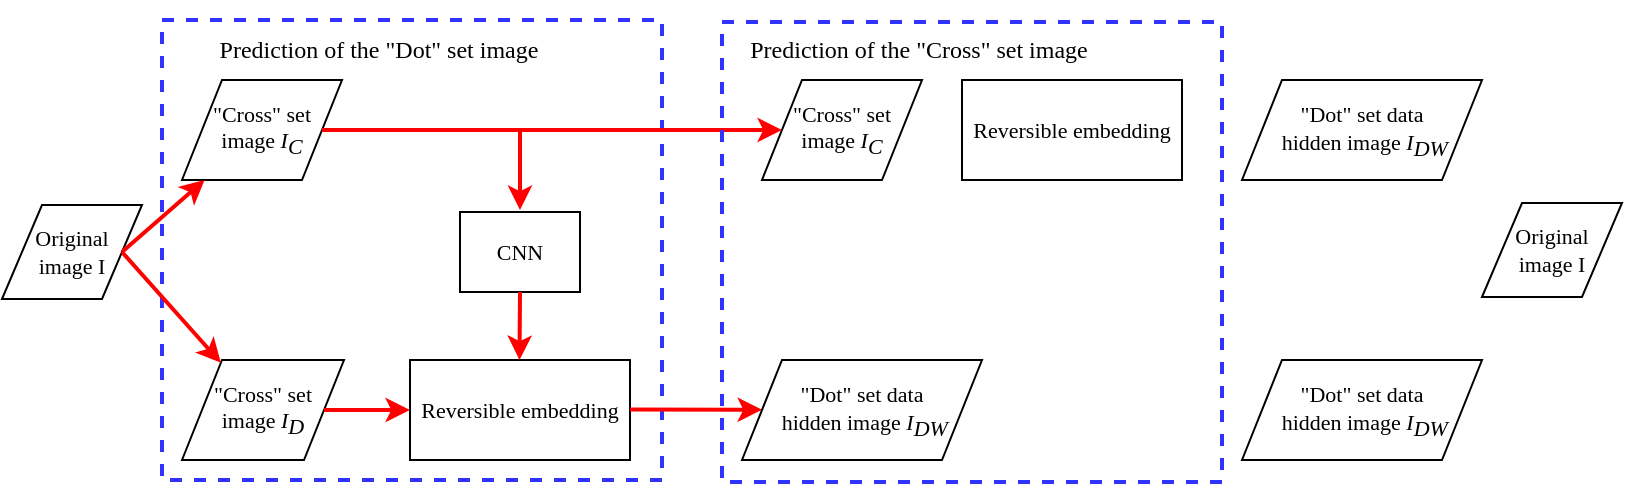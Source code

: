<mxfile version="15.9.4" type="github">
  <diagram id="2LI3dkZsDLi3Qtf23H4-" name="Page-1">
    <mxGraphModel dx="946" dy="588" grid="1" gridSize="10" guides="1" tooltips="1" connect="1" arrows="1" fold="1" page="1" pageScale="1" pageWidth="827" pageHeight="1169" math="0" shadow="0">
      <root>
        <mxCell id="0" />
        <mxCell id="1" parent="0" />
        <mxCell id="iFuCHvqGLGAlYTTW33Xn-4" value="&lt;font style=&quot;font-size: 11px;&quot;&gt;Original &lt;br style=&quot;font-size: 11px;&quot;&gt;image I&lt;/font&gt;" style="shape=parallelogram;perimeter=parallelogramPerimeter;whiteSpace=wrap;html=1;fixedSize=1;sketch=0;fontFamily=Times New Roman;fontSize=11;fontColor=#000000;strokeColor=#000000;strokeWidth=1;fillColor=#FFFFFF;" vertex="1" parent="1">
          <mxGeometry x="100" y="142.5" width="70" height="47" as="geometry" />
        </mxCell>
        <mxCell id="iFuCHvqGLGAlYTTW33Xn-5" value="&lt;font style=&quot;font-size: 11px&quot;&gt;&quot;Cross&quot; set &lt;br&gt;image &lt;i style=&quot;font-size: 11px&quot;&gt;I&lt;sub style=&quot;font-size: 11px&quot;&gt;C&lt;/sub&gt;&lt;/i&gt;&lt;/font&gt;" style="shape=parallelogram;perimeter=parallelogramPerimeter;whiteSpace=wrap;html=1;fixedSize=1;sketch=0;fontFamily=Times New Roman;fontSize=11;fontColor=#000000;strokeColor=#000000;strokeWidth=1;fillColor=#FFFFFF;" vertex="1" parent="1">
          <mxGeometry x="190" y="80" width="80" height="50" as="geometry" />
        </mxCell>
        <mxCell id="iFuCHvqGLGAlYTTW33Xn-6" value="&lt;font style=&quot;font-size: 11px&quot;&gt;&quot;Cross&quot; set &lt;br&gt;image &lt;i style=&quot;font-size: 11px&quot;&gt;I&lt;sub style=&quot;font-size: 11px&quot;&gt;D&lt;/sub&gt;&lt;/i&gt;&lt;/font&gt;" style="shape=parallelogram;perimeter=parallelogramPerimeter;whiteSpace=wrap;html=1;fixedSize=1;sketch=0;fontFamily=Times New Roman;fontSize=11;fontColor=#000000;strokeColor=#000000;strokeWidth=1;fillColor=#FFFFFF;" vertex="1" parent="1">
          <mxGeometry x="190" y="220" width="81" height="50" as="geometry" />
        </mxCell>
        <mxCell id="iFuCHvqGLGAlYTTW33Xn-9" value="CNN" style="rounded=0;whiteSpace=wrap;html=1;sketch=0;fontFamily=Times New Roman;fontSize=11;fontColor=#000000;strokeColor=#000000;strokeWidth=1;fillColor=#FFFFFF;" vertex="1" parent="1">
          <mxGeometry x="329" y="146" width="60" height="40" as="geometry" />
        </mxCell>
        <mxCell id="iFuCHvqGLGAlYTTW33Xn-10" value="Reversible embedding" style="rounded=0;whiteSpace=wrap;html=1;sketch=0;fontFamily=Times New Roman;fontSize=11;fontColor=#000000;strokeColor=#000000;strokeWidth=1;fillColor=#FFFFFF;" vertex="1" parent="1">
          <mxGeometry x="304" y="220" width="110" height="50" as="geometry" />
        </mxCell>
        <mxCell id="iFuCHvqGLGAlYTTW33Xn-11" value="&lt;h1&gt;&lt;br&gt;&lt;/h1&gt;" style="text;html=1;strokeColor=#3333FF;fillColor=none;spacing=5;spacingTop=-20;whiteSpace=wrap;overflow=hidden;rounded=0;sketch=0;fontFamily=Times New Roman;fontSize=16;fontColor=#000000;dashed=1;strokeWidth=2;" vertex="1" parent="1">
          <mxGeometry x="180" y="50" width="250" height="230" as="geometry" />
        </mxCell>
        <mxCell id="iFuCHvqGLGAlYTTW33Xn-12" value="Prediction of the &quot;Dot&quot; set image&amp;nbsp;" style="text;html=1;strokeColor=none;fillColor=none;align=center;verticalAlign=middle;whiteSpace=wrap;rounded=0;dashed=1;sketch=0;fontFamily=Times New Roman;fontSize=12;fontColor=#000000;" vertex="1" parent="1">
          <mxGeometry x="190" y="50" width="200" height="30" as="geometry" />
        </mxCell>
        <mxCell id="iFuCHvqGLGAlYTTW33Xn-13" value="" style="endArrow=classic;html=1;rounded=0;fontFamily=Times New Roman;fontSize=16;fontColor=#000000;strokeColor=#FF0000;strokeWidth=2;exitX=1;exitY=0.5;exitDx=0;exitDy=0;" edge="1" parent="1" source="iFuCHvqGLGAlYTTW33Xn-4" target="iFuCHvqGLGAlYTTW33Xn-5">
          <mxGeometry width="50" height="50" relative="1" as="geometry">
            <mxPoint x="120" y="186" as="sourcePoint" />
            <mxPoint x="170" y="130" as="targetPoint" />
          </mxGeometry>
        </mxCell>
        <mxCell id="iFuCHvqGLGAlYTTW33Xn-15" value="" style="endArrow=classic;html=1;rounded=0;fontFamily=Times New Roman;fontSize=16;fontColor=#000000;strokeColor=#FF0000;strokeWidth=2;exitX=1;exitY=0.5;exitDx=0;exitDy=0;" edge="1" parent="1" source="iFuCHvqGLGAlYTTW33Xn-4" target="iFuCHvqGLGAlYTTW33Xn-6">
          <mxGeometry width="50" height="50" relative="1" as="geometry">
            <mxPoint x="120" y="180" as="sourcePoint" />
            <mxPoint x="430" y="280" as="targetPoint" />
          </mxGeometry>
        </mxCell>
        <mxCell id="iFuCHvqGLGAlYTTW33Xn-17" value="" style="endArrow=classic;html=1;rounded=0;fontFamily=Times New Roman;fontSize=16;fontColor=#000000;strokeColor=#FF0000;strokeWidth=2;exitX=1;exitY=0.5;exitDx=0;exitDy=0;entryX=0;entryY=0.5;entryDx=0;entryDy=0;" edge="1" parent="1" source="iFuCHvqGLGAlYTTW33Xn-6" target="iFuCHvqGLGAlYTTW33Xn-10">
          <mxGeometry width="50" height="50" relative="1" as="geometry">
            <mxPoint x="380" y="330" as="sourcePoint" />
            <mxPoint x="430" y="280" as="targetPoint" />
          </mxGeometry>
        </mxCell>
        <mxCell id="iFuCHvqGLGAlYTTW33Xn-18" value="&lt;font style=&quot;font-size: 11px&quot;&gt;&quot;Cross&quot; set &lt;br&gt;image &lt;i style=&quot;font-size: 11px&quot;&gt;I&lt;sub style=&quot;font-size: 11px&quot;&gt;C&lt;/sub&gt;&lt;/i&gt;&lt;/font&gt;" style="shape=parallelogram;perimeter=parallelogramPerimeter;whiteSpace=wrap;html=1;fixedSize=1;sketch=0;fontFamily=Times New Roman;fontSize=11;fontColor=#000000;strokeColor=#000000;strokeWidth=1;fillColor=#FFFFFF;" vertex="1" parent="1">
          <mxGeometry x="480" y="80" width="80" height="50" as="geometry" />
        </mxCell>
        <mxCell id="iFuCHvqGLGAlYTTW33Xn-19" value="" style="endArrow=classic;html=1;rounded=0;fontFamily=Times New Roman;fontSize=16;fontColor=#000000;strokeColor=#FF0000;strokeWidth=2;exitX=1;exitY=0.5;exitDx=0;exitDy=0;entryX=0;entryY=0.5;entryDx=0;entryDy=0;" edge="1" parent="1" source="iFuCHvqGLGAlYTTW33Xn-5" target="iFuCHvqGLGAlYTTW33Xn-18">
          <mxGeometry width="50" height="50" relative="1" as="geometry">
            <mxPoint x="380" y="330" as="sourcePoint" />
            <mxPoint x="460" y="100" as="targetPoint" />
          </mxGeometry>
        </mxCell>
        <mxCell id="iFuCHvqGLGAlYTTW33Xn-20" value="" style="endArrow=classic;html=1;rounded=0;fontFamily=Times New Roman;fontSize=16;fontColor=#000000;strokeColor=#FF0000;strokeWidth=2;" edge="1" parent="1">
          <mxGeometry width="50" height="50" relative="1" as="geometry">
            <mxPoint x="359" y="105" as="sourcePoint" />
            <mxPoint x="359" y="145" as="targetPoint" />
          </mxGeometry>
        </mxCell>
        <mxCell id="iFuCHvqGLGAlYTTW33Xn-21" value="" style="endArrow=classic;html=1;rounded=0;fontFamily=Times New Roman;fontSize=16;fontColor=#000000;strokeColor=#FF0000;strokeWidth=2;exitX=0.5;exitY=1;exitDx=0;exitDy=0;" edge="1" parent="1" source="iFuCHvqGLGAlYTTW33Xn-9">
          <mxGeometry width="50" height="50" relative="1" as="geometry">
            <mxPoint x="359" y="190" as="sourcePoint" />
            <mxPoint x="358.75" y="220" as="targetPoint" />
          </mxGeometry>
        </mxCell>
        <mxCell id="iFuCHvqGLGAlYTTW33Xn-22" value="" style="endArrow=classic;html=1;rounded=0;fontFamily=Times New Roman;fontSize=16;fontColor=#000000;strokeColor=#FF0000;strokeWidth=2;exitX=1;exitY=0.5;exitDx=0;exitDy=0;" edge="1" parent="1" target="iFuCHvqGLGAlYTTW33Xn-23">
          <mxGeometry width="50" height="50" relative="1" as="geometry">
            <mxPoint x="414" y="244.75" as="sourcePoint" />
            <mxPoint x="457" y="244.75" as="targetPoint" />
          </mxGeometry>
        </mxCell>
        <mxCell id="iFuCHvqGLGAlYTTW33Xn-23" value="&lt;font style=&quot;font-size: 11px; line-height: 1;&quot;&gt;&quot;Dot&quot; set data&lt;br style=&quot;font-size: 11px;&quot;&gt;&amp;nbsp;hidden image &lt;i style=&quot;font-size: 11px;&quot;&gt;I&lt;sub style=&quot;font-size: 11px;&quot;&gt;DW&lt;/sub&gt;&lt;/i&gt;&lt;/font&gt;" style="shape=parallelogram;perimeter=parallelogramPerimeter;whiteSpace=wrap;html=1;fixedSize=1;sketch=0;fontFamily=Times New Roman;fontSize=11;fontColor=#000000;strokeColor=#000000;strokeWidth=1;fillColor=#FFFFFF;" vertex="1" parent="1">
          <mxGeometry x="470" y="220" width="120" height="50" as="geometry" />
        </mxCell>
        <mxCell id="iFuCHvqGLGAlYTTW33Xn-24" value="&lt;h1&gt;&lt;br&gt;&lt;/h1&gt;" style="text;html=1;strokeColor=#3333FF;fillColor=none;spacing=5;spacingTop=-20;whiteSpace=wrap;overflow=hidden;rounded=0;sketch=0;fontFamily=Times New Roman;fontSize=16;fontColor=#000000;dashed=1;strokeWidth=2;" vertex="1" parent="1">
          <mxGeometry x="460" y="51" width="250" height="230" as="geometry" />
        </mxCell>
        <mxCell id="iFuCHvqGLGAlYTTW33Xn-25" value="Prediction of the &quot;Cross&quot; set image&amp;nbsp;" style="text;html=1;strokeColor=none;fillColor=none;align=center;verticalAlign=middle;whiteSpace=wrap;rounded=0;dashed=1;sketch=0;fontFamily=Times New Roman;fontSize=12;fontColor=#000000;" vertex="1" parent="1">
          <mxGeometry x="460" y="50" width="200" height="30" as="geometry" />
        </mxCell>
        <mxCell id="iFuCHvqGLGAlYTTW33Xn-26" value="Reversible embedding" style="rounded=0;whiteSpace=wrap;html=1;sketch=0;fontFamily=Times New Roman;fontSize=11;fontColor=#000000;strokeColor=#000000;strokeWidth=1;fillColor=#FFFFFF;" vertex="1" parent="1">
          <mxGeometry x="580" y="80" width="110" height="50" as="geometry" />
        </mxCell>
        <mxCell id="iFuCHvqGLGAlYTTW33Xn-28" value="&lt;font style=&quot;font-size: 11px; line-height: 1;&quot;&gt;&quot;Dot&quot; set data&lt;br style=&quot;font-size: 11px;&quot;&gt;&amp;nbsp;hidden image &lt;i style=&quot;font-size: 11px;&quot;&gt;I&lt;sub style=&quot;font-size: 11px;&quot;&gt;DW&lt;/sub&gt;&lt;/i&gt;&lt;/font&gt;" style="shape=parallelogram;perimeter=parallelogramPerimeter;whiteSpace=wrap;html=1;fixedSize=1;sketch=0;fontFamily=Times New Roman;fontSize=11;fontColor=#000000;strokeColor=#000000;strokeWidth=1;fillColor=#FFFFFF;" vertex="1" parent="1">
          <mxGeometry x="720" y="220" width="120" height="50" as="geometry" />
        </mxCell>
        <mxCell id="iFuCHvqGLGAlYTTW33Xn-29" value="&lt;font style=&quot;font-size: 11px; line-height: 1;&quot;&gt;&quot;Dot&quot; set data&lt;br style=&quot;font-size: 11px;&quot;&gt;&amp;nbsp;hidden image &lt;i style=&quot;font-size: 11px;&quot;&gt;I&lt;sub style=&quot;font-size: 11px;&quot;&gt;DW&lt;/sub&gt;&lt;/i&gt;&lt;/font&gt;" style="shape=parallelogram;perimeter=parallelogramPerimeter;whiteSpace=wrap;html=1;fixedSize=1;sketch=0;fontFamily=Times New Roman;fontSize=11;fontColor=#000000;strokeColor=#000000;strokeWidth=1;fillColor=#FFFFFF;" vertex="1" parent="1">
          <mxGeometry x="720" y="80" width="120" height="50" as="geometry" />
        </mxCell>
        <mxCell id="iFuCHvqGLGAlYTTW33Xn-30" value="&lt;font style=&quot;font-size: 11px;&quot;&gt;Original &lt;br style=&quot;font-size: 11px;&quot;&gt;image I&lt;/font&gt;" style="shape=parallelogram;perimeter=parallelogramPerimeter;whiteSpace=wrap;html=1;fixedSize=1;sketch=0;fontFamily=Times New Roman;fontSize=11;fontColor=#000000;strokeColor=#000000;strokeWidth=1;fillColor=#FFFFFF;" vertex="1" parent="1">
          <mxGeometry x="840" y="141.5" width="70" height="47" as="geometry" />
        </mxCell>
      </root>
    </mxGraphModel>
  </diagram>
</mxfile>
